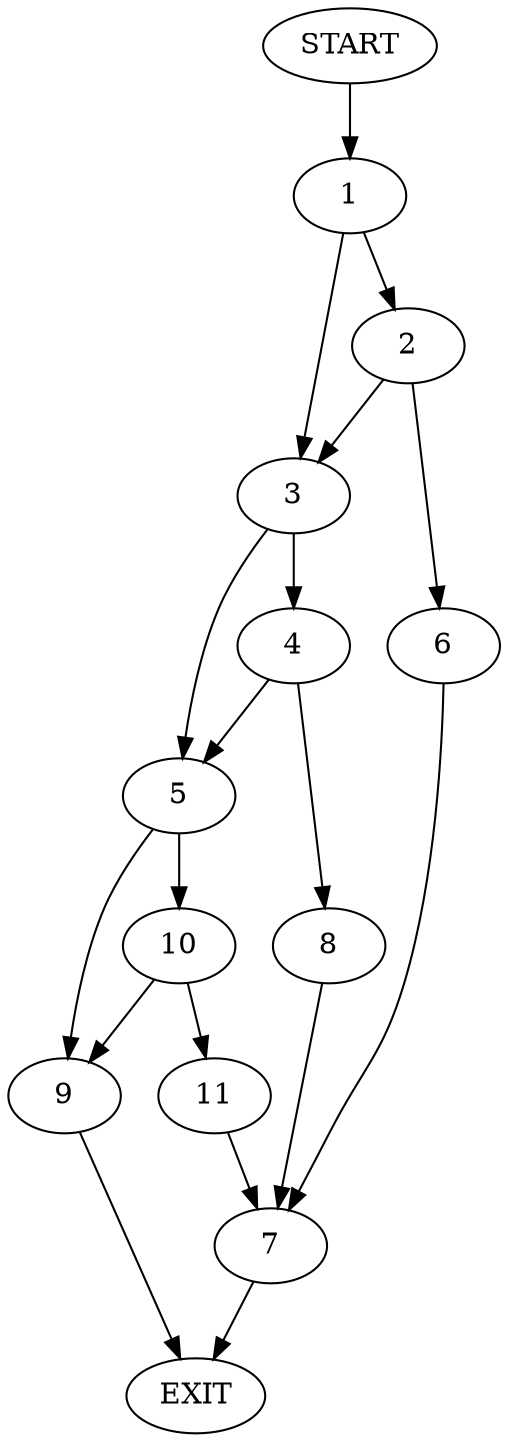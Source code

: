 digraph {
0 [label="START"]
12 [label="EXIT"]
0 -> 1
1 -> 2
1 -> 3
3 -> 4
3 -> 5
2 -> 6
2 -> 3
6 -> 7
7 -> 12
4 -> 5
4 -> 8
5 -> 9
5 -> 10
8 -> 7
9 -> 12
10 -> 11
10 -> 9
11 -> 7
}
